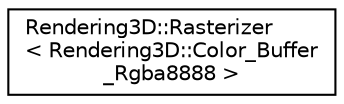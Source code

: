 digraph "Graphical Class Hierarchy"
{
 // LATEX_PDF_SIZE
  edge [fontname="Helvetica",fontsize="10",labelfontname="Helvetica",labelfontsize="10"];
  node [fontname="Helvetica",fontsize="10",shape=record];
  rankdir="LR";
  Node0 [label="Rendering3D::Rasterizer\l\< Rendering3D::Color_Buffer\l_Rgba8888 \>",height=0.2,width=0.4,color="black", fillcolor="white", style="filled",URL="$class_rendering3_d_1_1_rasterizer.html",tooltip=" "];
}
